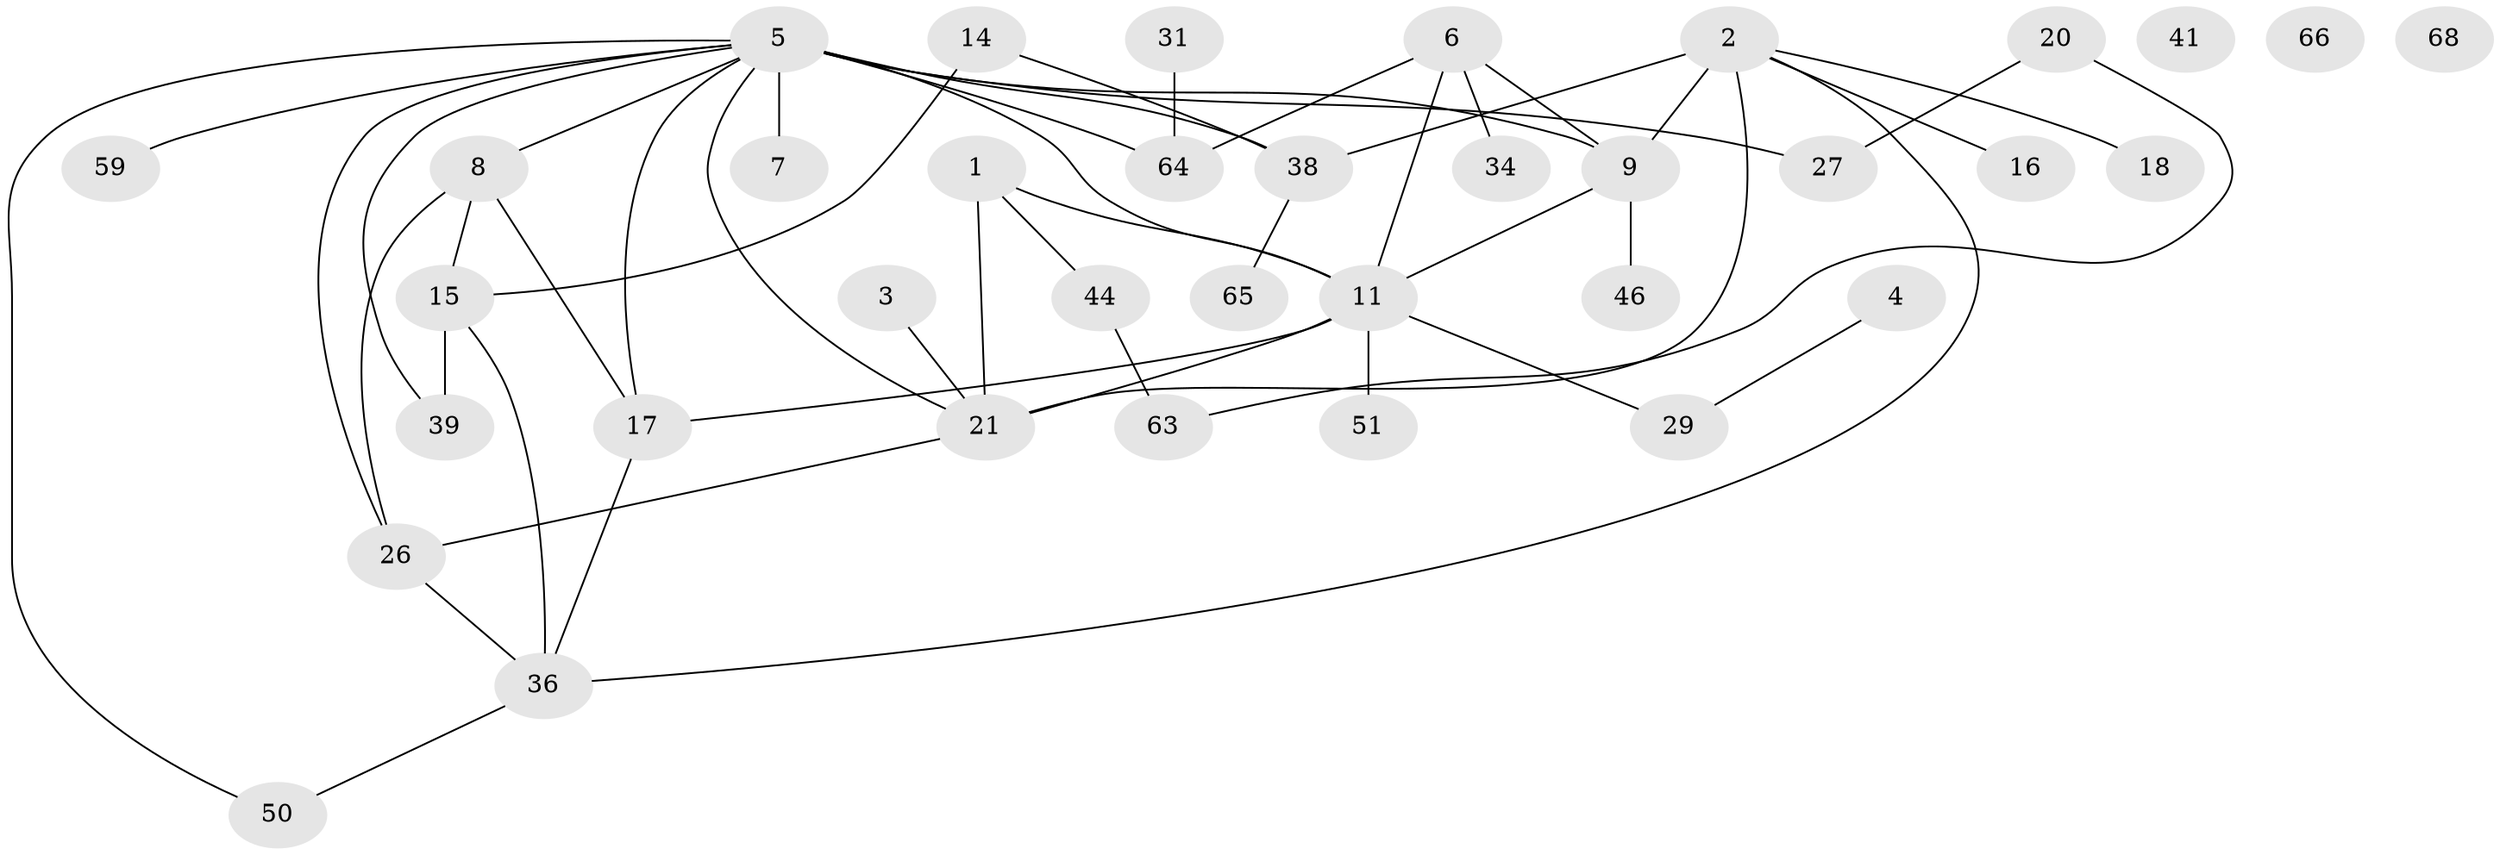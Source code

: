 // original degree distribution, {3: 0.3055555555555556, 2: 0.2361111111111111, 1: 0.20833333333333334, 5: 0.09722222222222222, 4: 0.09722222222222222, 6: 0.013888888888888888, 0: 0.041666666666666664}
// Generated by graph-tools (version 1.1) at 2025/12/03/09/25 04:12:56]
// undirected, 36 vertices, 50 edges
graph export_dot {
graph [start="1"]
  node [color=gray90,style=filled];
  1;
  2 [super="+49"];
  3 [super="+10"];
  4 [super="+52"];
  5 [super="+54+13+37+62"];
  6 [super="+28"];
  7;
  8 [super="+69+19"];
  9 [super="+55"];
  11 [super="+57+25+12+35+58"];
  14 [super="+23"];
  15 [super="+47"];
  16 [super="+30"];
  17 [super="+32"];
  18;
  20;
  21 [super="+61+48"];
  26 [super="+45"];
  27;
  29;
  31;
  34 [super="+43"];
  36 [super="+53"];
  38;
  39 [super="+42"];
  41;
  44 [super="+56"];
  46;
  50;
  51;
  59;
  63;
  64;
  65;
  66;
  68;
  1 -- 44;
  1 -- 21;
  1 -- 11;
  2 -- 18;
  2 -- 21 [weight=2];
  2 -- 38;
  2 -- 36;
  2 -- 16;
  2 -- 9;
  3 -- 21;
  4 -- 29;
  5 -- 64;
  5 -- 7;
  5 -- 9 [weight=3];
  5 -- 8;
  5 -- 38 [weight=2];
  5 -- 39;
  5 -- 59;
  5 -- 17 [weight=2];
  5 -- 27;
  5 -- 26;
  5 -- 11;
  5 -- 50;
  5 -- 21;
  6 -- 64;
  6 -- 34;
  6 -- 9;
  6 -- 11;
  8 -- 17;
  8 -- 15;
  8 -- 26;
  9 -- 11;
  9 -- 46;
  11 -- 21;
  11 -- 29;
  11 -- 51;
  11 -- 17;
  14 -- 38;
  14 -- 15;
  15 -- 36;
  15 -- 39;
  17 -- 36;
  20 -- 27;
  20 -- 63;
  21 -- 26;
  26 -- 36;
  31 -- 64;
  36 -- 50;
  38 -- 65;
  44 -- 63;
}
